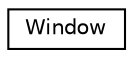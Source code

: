 digraph "Graphical Class Hierarchy"
{
  edge [fontname="Helvetica",fontsize="10",labelfontname="Helvetica",labelfontsize="10"];
  node [fontname="Helvetica",fontsize="10",shape=record];
  rankdir="LR";
  Node1 [label="Window",height=0.2,width=0.4,color="black", fillcolor="white", style="filled",URL="$class_window.html"];
}
